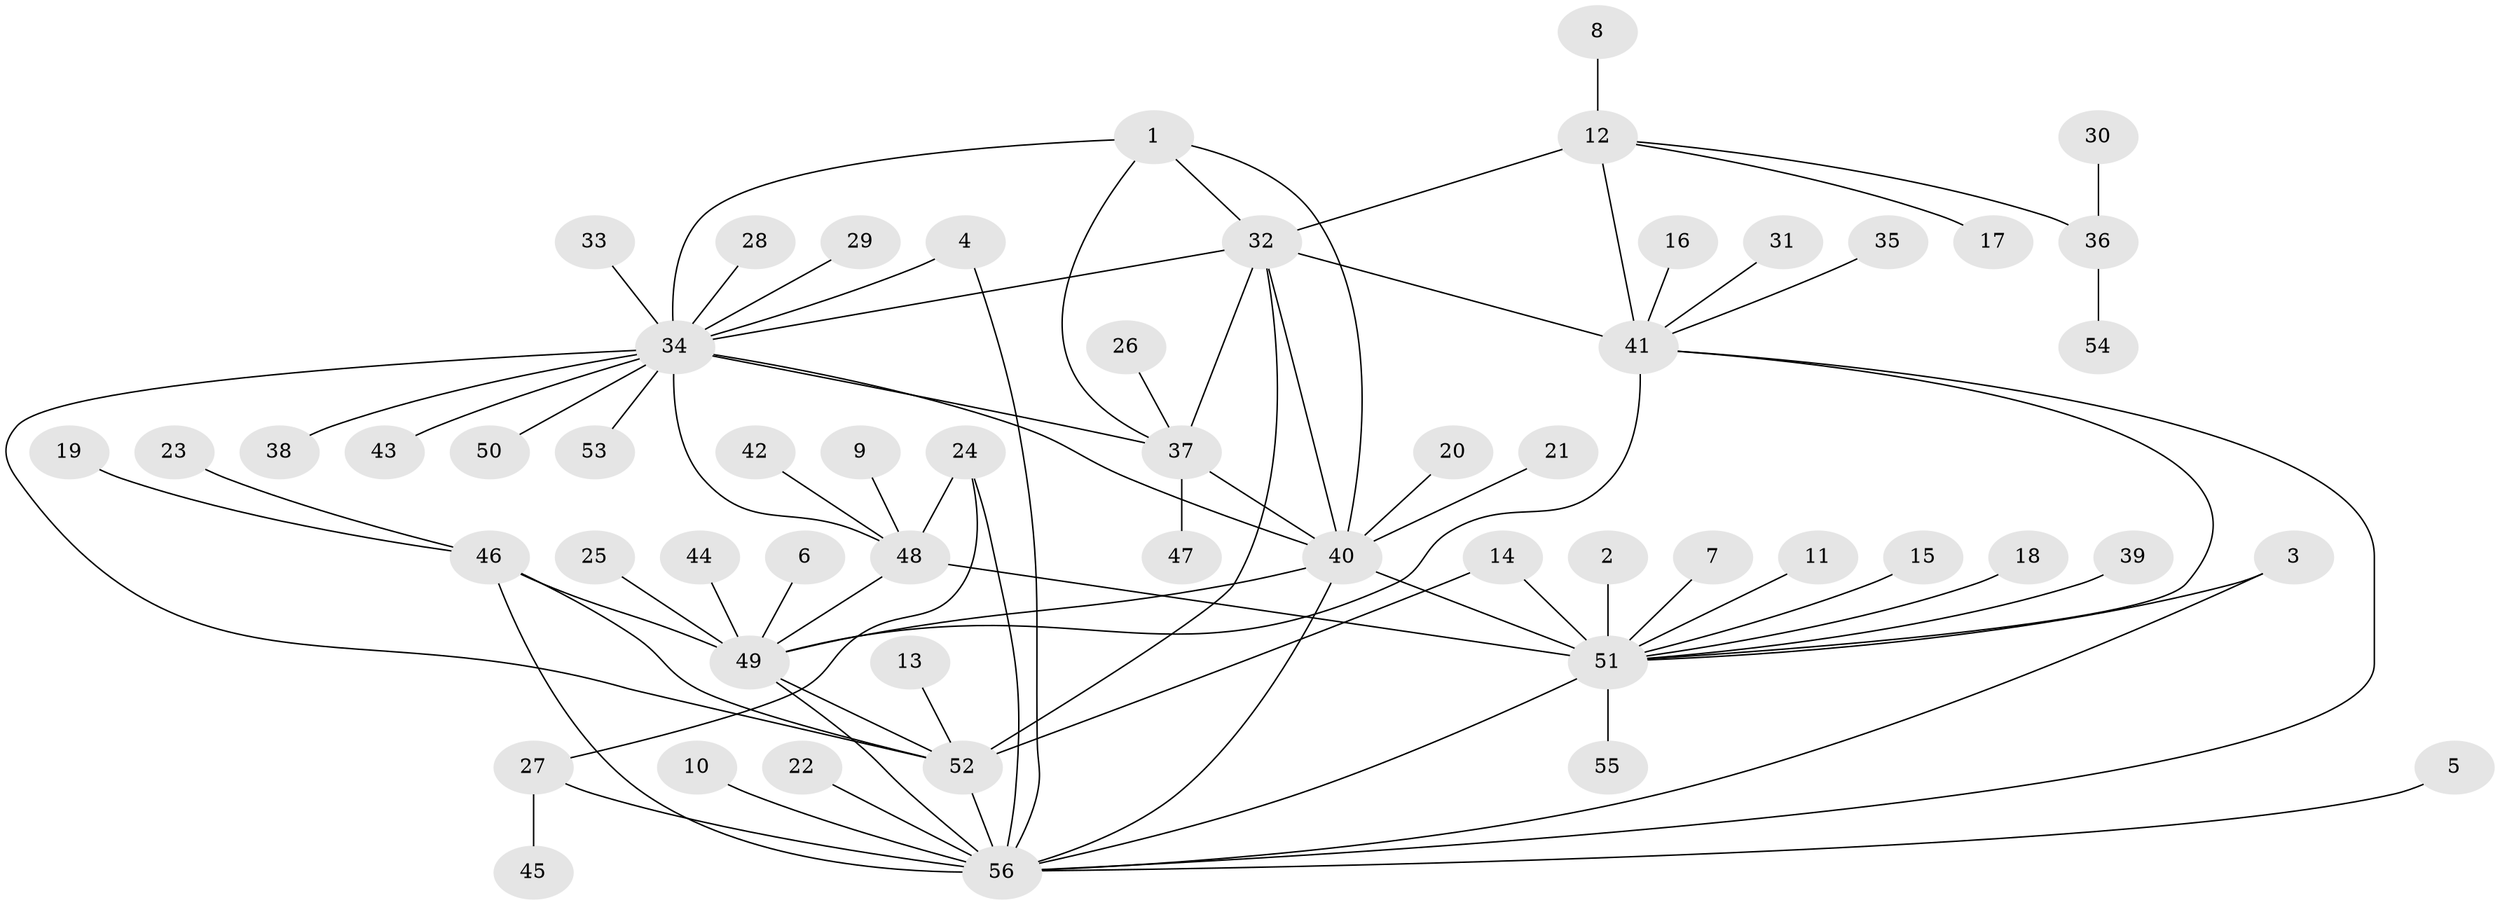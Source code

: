// original degree distribution, {7: 0.0625, 8: 0.044642857142857144, 11: 0.008928571428571428, 9: 0.017857142857142856, 6: 0.017857142857142856, 5: 0.017857142857142856, 10: 0.017857142857142856, 4: 0.017857142857142856, 15: 0.008928571428571428, 12: 0.008928571428571428, 1: 0.5535714285714286, 2: 0.19642857142857142, 3: 0.026785714285714284}
// Generated by graph-tools (version 1.1) at 2025/50/03/09/25 03:50:39]
// undirected, 56 vertices, 79 edges
graph export_dot {
graph [start="1"]
  node [color=gray90,style=filled];
  1;
  2;
  3;
  4;
  5;
  6;
  7;
  8;
  9;
  10;
  11;
  12;
  13;
  14;
  15;
  16;
  17;
  18;
  19;
  20;
  21;
  22;
  23;
  24;
  25;
  26;
  27;
  28;
  29;
  30;
  31;
  32;
  33;
  34;
  35;
  36;
  37;
  38;
  39;
  40;
  41;
  42;
  43;
  44;
  45;
  46;
  47;
  48;
  49;
  50;
  51;
  52;
  53;
  54;
  55;
  56;
  1 -- 32 [weight=1.0];
  1 -- 34 [weight=1.0];
  1 -- 37 [weight=1.0];
  1 -- 40 [weight=1.0];
  2 -- 51 [weight=1.0];
  3 -- 51 [weight=1.0];
  3 -- 56 [weight=1.0];
  4 -- 34 [weight=1.0];
  4 -- 56 [weight=1.0];
  5 -- 56 [weight=1.0];
  6 -- 49 [weight=1.0];
  7 -- 51 [weight=1.0];
  8 -- 12 [weight=1.0];
  9 -- 48 [weight=1.0];
  10 -- 56 [weight=1.0];
  11 -- 51 [weight=1.0];
  12 -- 17 [weight=1.0];
  12 -- 32 [weight=1.0];
  12 -- 36 [weight=1.0];
  12 -- 41 [weight=4.0];
  13 -- 52 [weight=1.0];
  14 -- 51 [weight=1.0];
  14 -- 52 [weight=1.0];
  15 -- 51 [weight=1.0];
  16 -- 41 [weight=1.0];
  18 -- 51 [weight=1.0];
  19 -- 46 [weight=1.0];
  20 -- 40 [weight=1.0];
  21 -- 40 [weight=1.0];
  22 -- 56 [weight=1.0];
  23 -- 46 [weight=1.0];
  24 -- 27 [weight=1.0];
  24 -- 48 [weight=1.0];
  24 -- 56 [weight=3.0];
  25 -- 49 [weight=1.0];
  26 -- 37 [weight=1.0];
  27 -- 45 [weight=1.0];
  27 -- 56 [weight=3.0];
  28 -- 34 [weight=1.0];
  29 -- 34 [weight=1.0];
  30 -- 36 [weight=1.0];
  31 -- 41 [weight=1.0];
  32 -- 34 [weight=1.0];
  32 -- 37 [weight=1.0];
  32 -- 40 [weight=1.0];
  32 -- 41 [weight=1.0];
  32 -- 52 [weight=1.0];
  33 -- 34 [weight=1.0];
  34 -- 37 [weight=1.0];
  34 -- 38 [weight=1.0];
  34 -- 40 [weight=1.0];
  34 -- 43 [weight=1.0];
  34 -- 48 [weight=1.0];
  34 -- 50 [weight=1.0];
  34 -- 52 [weight=1.0];
  34 -- 53 [weight=1.0];
  35 -- 41 [weight=1.0];
  36 -- 54 [weight=1.0];
  37 -- 40 [weight=1.0];
  37 -- 47 [weight=1.0];
  39 -- 51 [weight=1.0];
  40 -- 49 [weight=1.0];
  40 -- 51 [weight=1.0];
  40 -- 56 [weight=1.0];
  41 -- 49 [weight=1.0];
  41 -- 51 [weight=1.0];
  41 -- 56 [weight=1.0];
  42 -- 48 [weight=1.0];
  44 -- 49 [weight=1.0];
  46 -- 49 [weight=2.0];
  46 -- 52 [weight=2.0];
  46 -- 56 [weight=2.0];
  48 -- 49 [weight=1.0];
  48 -- 51 [weight=4.0];
  49 -- 52 [weight=1.0];
  49 -- 56 [weight=1.0];
  51 -- 55 [weight=1.0];
  51 -- 56 [weight=1.0];
  52 -- 56 [weight=1.0];
}

